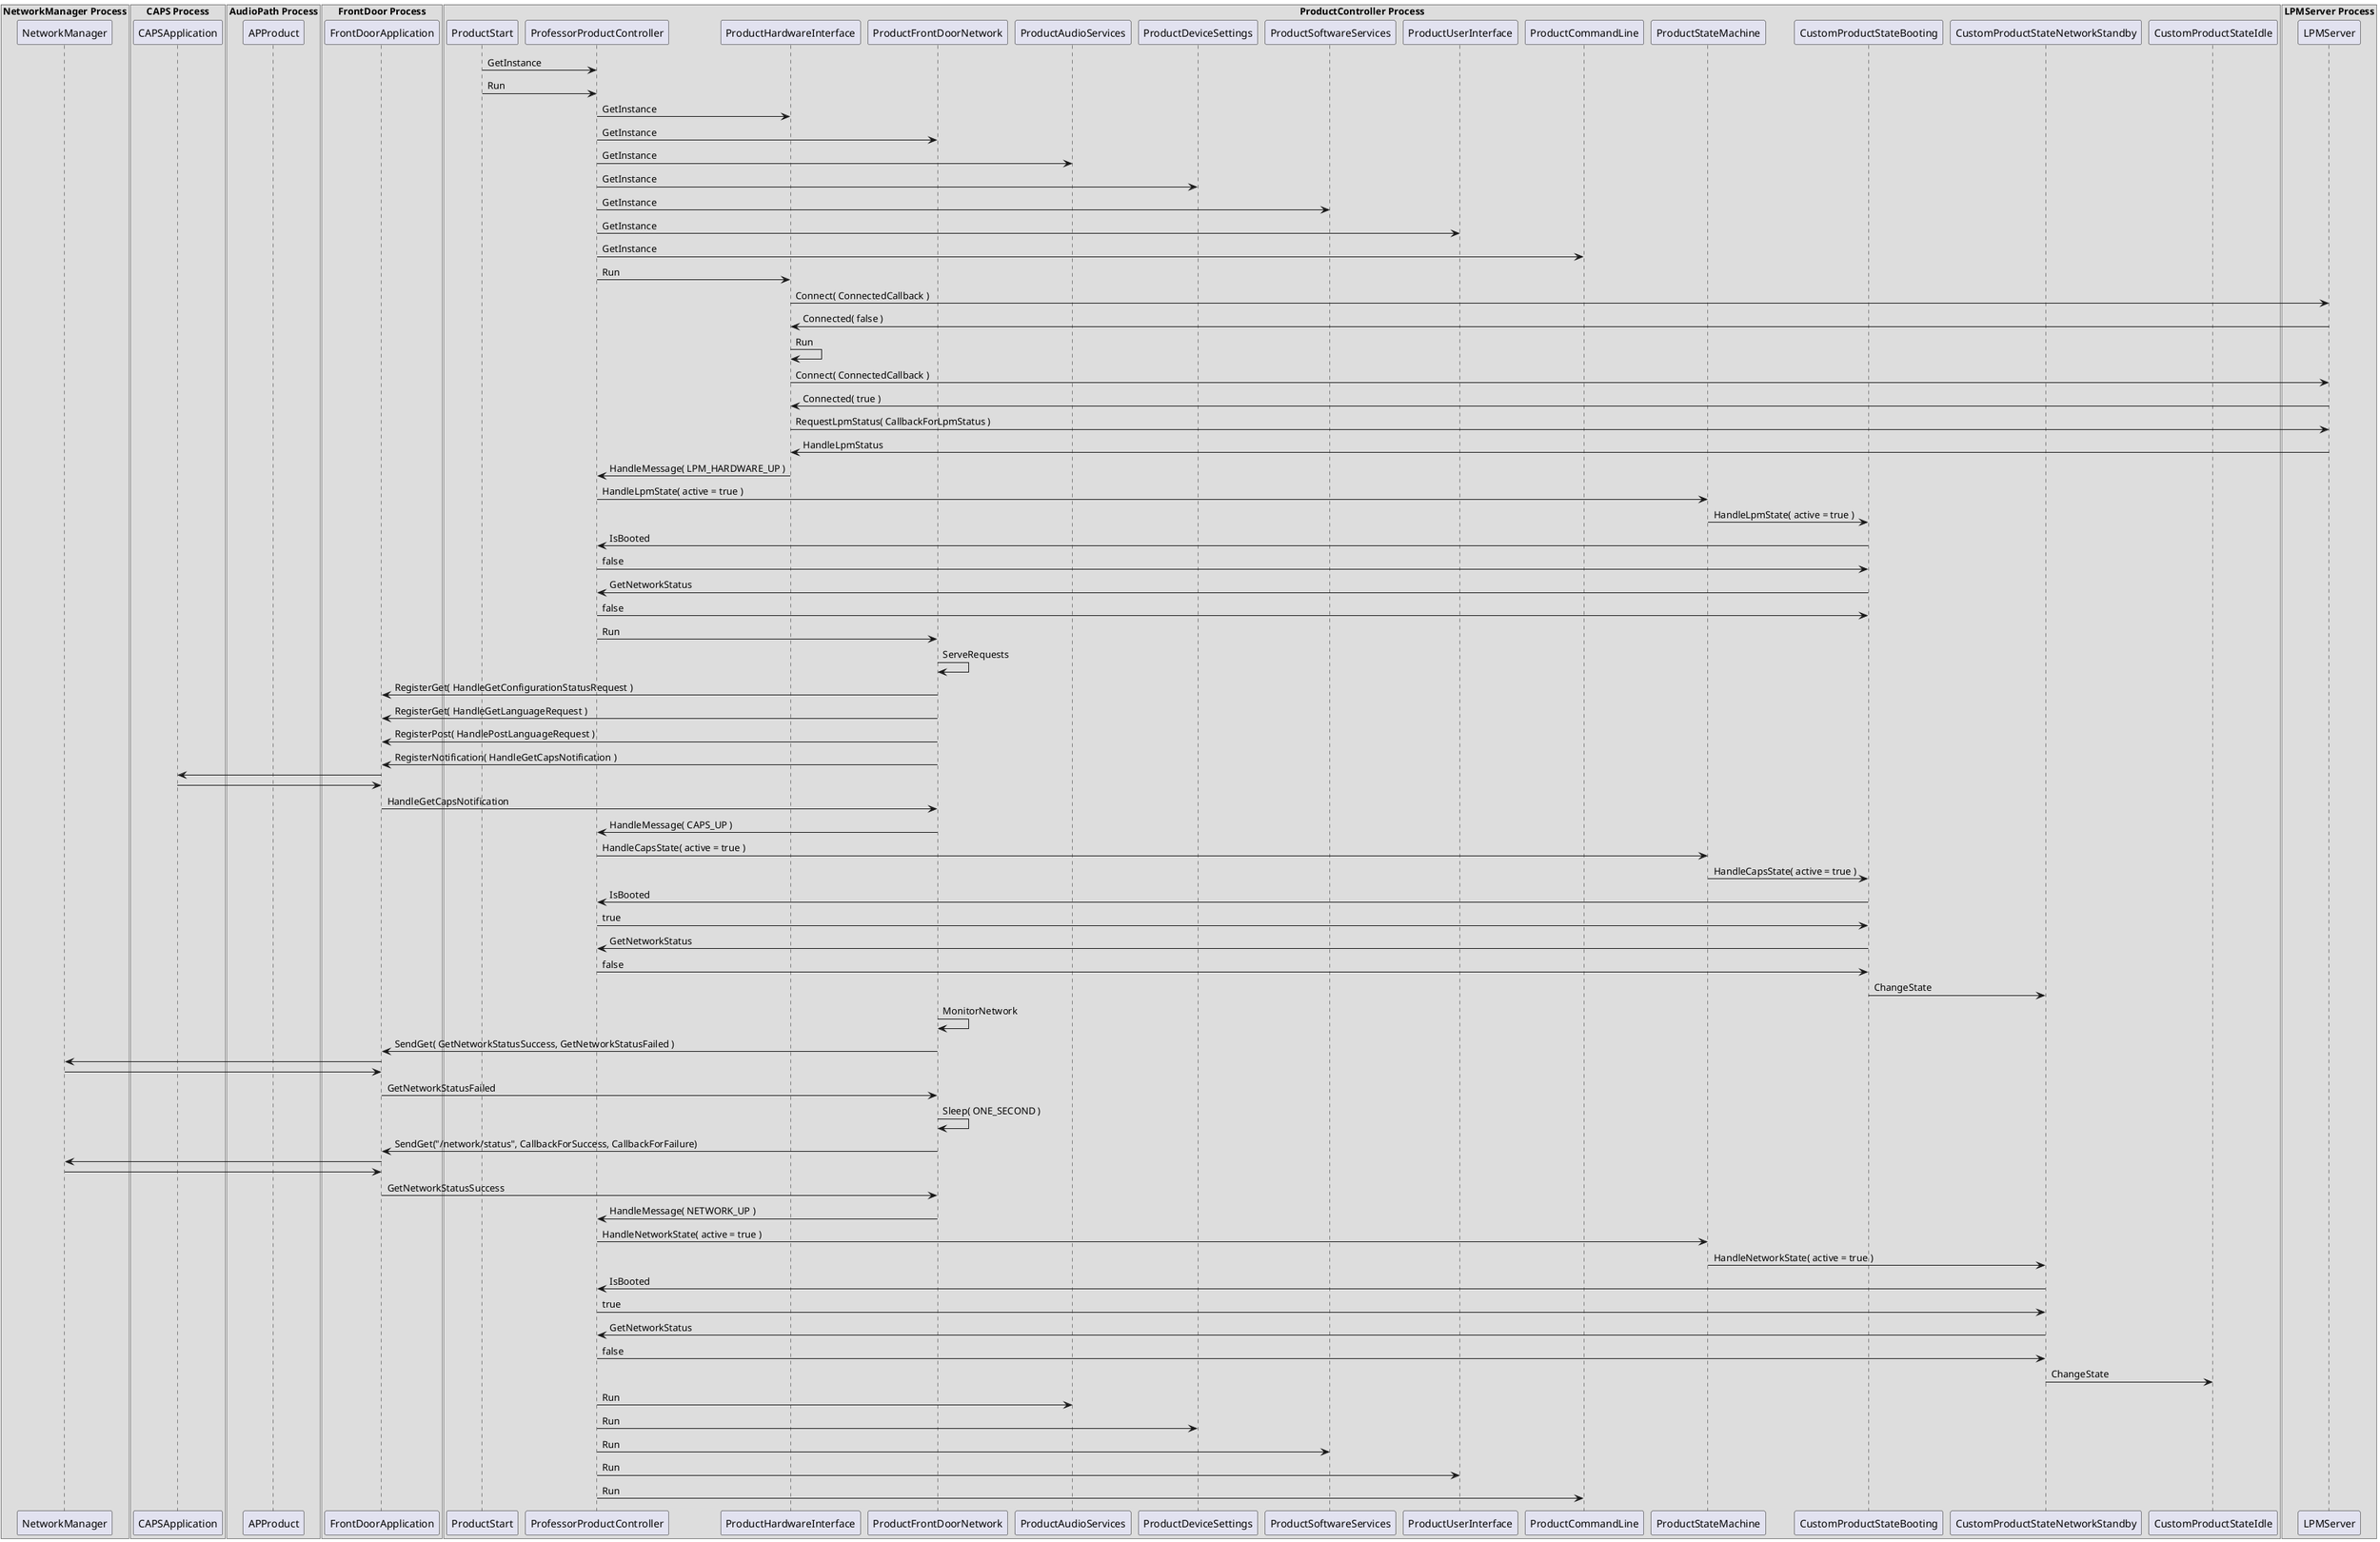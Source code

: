 @startuml

box "NetworkManager Process"
participant NetworkManager
end box

box "CAPS Process"
participant CAPSApplication
end box

box "AudioPath Process"
participant APProduct
end box

box "FrontDoor Process"
participant FrontDoorApplication
end box

box "ProductController Process"
participant ProductStart
participant ProfessorProductController
participant ProductHardwareInterface
participant ProductFrontDoorNetwork
participant ProductAudioServices
participant ProductDeviceSettings
participant ProductSoftwareServices
participant ProductUserInterface
participant ProductCommandLine
participant ProductStateMachine
participant CustomProductStateBooting
participant CustomProductStateNetworkStandby
participant CustomProductStateIdle
end box

box "LPMServer Process"
participant LPMServer
end box

ProductStart                     -> ProfessorProductController       : GetInstance
ProductStart                     -> ProfessorProductController       : Run
ProfessorProductController       -> ProductHardwareInterface         : GetInstance
ProfessorProductController       -> ProductFrontDoorNetwork          : GetInstance
ProfessorProductController       -> ProductAudioServices             : GetInstance
ProfessorProductController       -> ProductDeviceSettings            : GetInstance
ProfessorProductController       -> ProductSoftwareServices          : GetInstance
ProfessorProductController       -> ProductUserInterface             : GetInstance
ProfessorProductController       -> ProductCommandLine               : GetInstance
ProfessorProductController       -> ProductHardwareInterface         : Run
ProductHardwareInterface         -> LPMServer                        : Connect( ConnectedCallback )
LPMServer                        -> ProductHardwareInterface         : Connected( false )
ProductHardwareInterface         -> ProductHardwareInterface         : Run
ProductHardwareInterface         -> LPMServer                        : Connect( ConnectedCallback )
LPMServer                        -> ProductHardwareInterface         : Connected( true )
ProductHardwareInterface         -> LPMServer                        : RequestLpmStatus( CallbackForLpmStatus )
LPMServer                        -> ProductHardwareInterface         : HandleLpmStatus
ProductHardwareInterface         -> ProfessorProductController       : HandleMessage( LPM_HARDWARE_UP )
ProfessorProductController       -> ProductStateMachine              : HandleLpmState( active = true )
ProductStateMachine              -> CustomProductStateBooting        : HandleLpmState( active = true )
CustomProductStateBooting        -> ProfessorProductController       : IsBooted
ProfessorProductController       -> CustomProductStateBooting        : false
CustomProductStateBooting        -> ProfessorProductController       : GetNetworkStatus
ProfessorProductController       -> CustomProductStateBooting        : false
ProfessorProductController       -> ProductFrontDoorNetwork          : Run
ProductFrontDoorNetwork          -> ProductFrontDoorNetwork          : ServeRequests
ProductFrontDoorNetwork          -> FrontDoorApplication             : RegisterGet( HandleGetConfigurationStatusRequest )
ProductFrontDoorNetwork          -> FrontDoorApplication             : RegisterGet( HandleGetLanguageRequest )
ProductFrontDoorNetwork          -> FrontDoorApplication             : RegisterPost( HandlePostLanguageRequest )
ProductFrontDoorNetwork          -> FrontDoorApplication             : RegisterNotification( HandleGetCapsNotification )
FrontDoorApplication             -> CAPSApplication
CAPSApplication                  -> FrontDoorApplication
FrontDoorApplication             -> ProductFrontDoorNetwork          : HandleGetCapsNotification
ProductFrontDoorNetwork          -> ProfessorProductController       : HandleMessage( CAPS_UP )
ProfessorProductController       -> ProductStateMachine              : HandleCapsState( active = true )
ProductStateMachine              -> CustomProductStateBooting        : HandleCapsState( active = true )
CustomProductStateBooting        -> ProfessorProductController       : IsBooted
ProfessorProductController       -> CustomProductStateBooting        : true
CustomProductStateBooting        -> ProfessorProductController       : GetNetworkStatus
ProfessorProductController       -> CustomProductStateBooting        : false
CustomProductStateBooting        -> CustomProductStateNetworkStandby : ChangeState
ProductFrontDoorNetwork          -> ProductFrontDoorNetwork          : MonitorNetwork
ProductFrontDoorNetwork          -> FrontDoorApplication             : SendGet( GetNetworkStatusSuccess, GetNetworkStatusFailed )
FrontDoorApplication             -> NetworkManager
NetworkManager                   -> FrontDoorApplication
FrontDoorApplication             -> ProductFrontDoorNetwork          : GetNetworkStatusFailed
ProductFrontDoorNetwork          -> ProductFrontDoorNetwork          : Sleep( ONE_SECOND )
ProductFrontDoorNetwork          -> FrontDoorApplication             : SendGet("/network/status", CallbackForSuccess, CallbackForFailure)
FrontDoorApplication             -> NetworkManager
NetworkManager                   -> FrontDoorApplication
FrontDoorApplication             -> ProductFrontDoorNetwork          : GetNetworkStatusSuccess
ProductFrontDoorNetwork          -> ProfessorProductController       : HandleMessage( NETWORK_UP )
ProfessorProductController       -> ProductStateMachine              : HandleNetworkState( active = true )
ProductStateMachine              -> CustomProductStateNetworkStandby : HandleNetworkState( active = true )
CustomProductStateNetworkStandby -> ProfessorProductController       : IsBooted
ProfessorProductController       -> CustomProductStateNetworkStandby : true
CustomProductStateNetworkStandby -> ProfessorProductController       : GetNetworkStatus
ProfessorProductController       -> CustomProductStateNetworkStandby : false
CustomProductStateNetworkStandby -> CustomProductStateIdle           : ChangeState
ProfessorProductController       -> ProductAudioServices             : Run
ProfessorProductController       -> ProductDeviceSettings            : Run
ProfessorProductController       -> ProductSoftwareServices          : Run
ProfessorProductController       -> ProductUserInterface             : Run
ProfessorProductController       -> ProductCommandLine               : Run

@enduml
